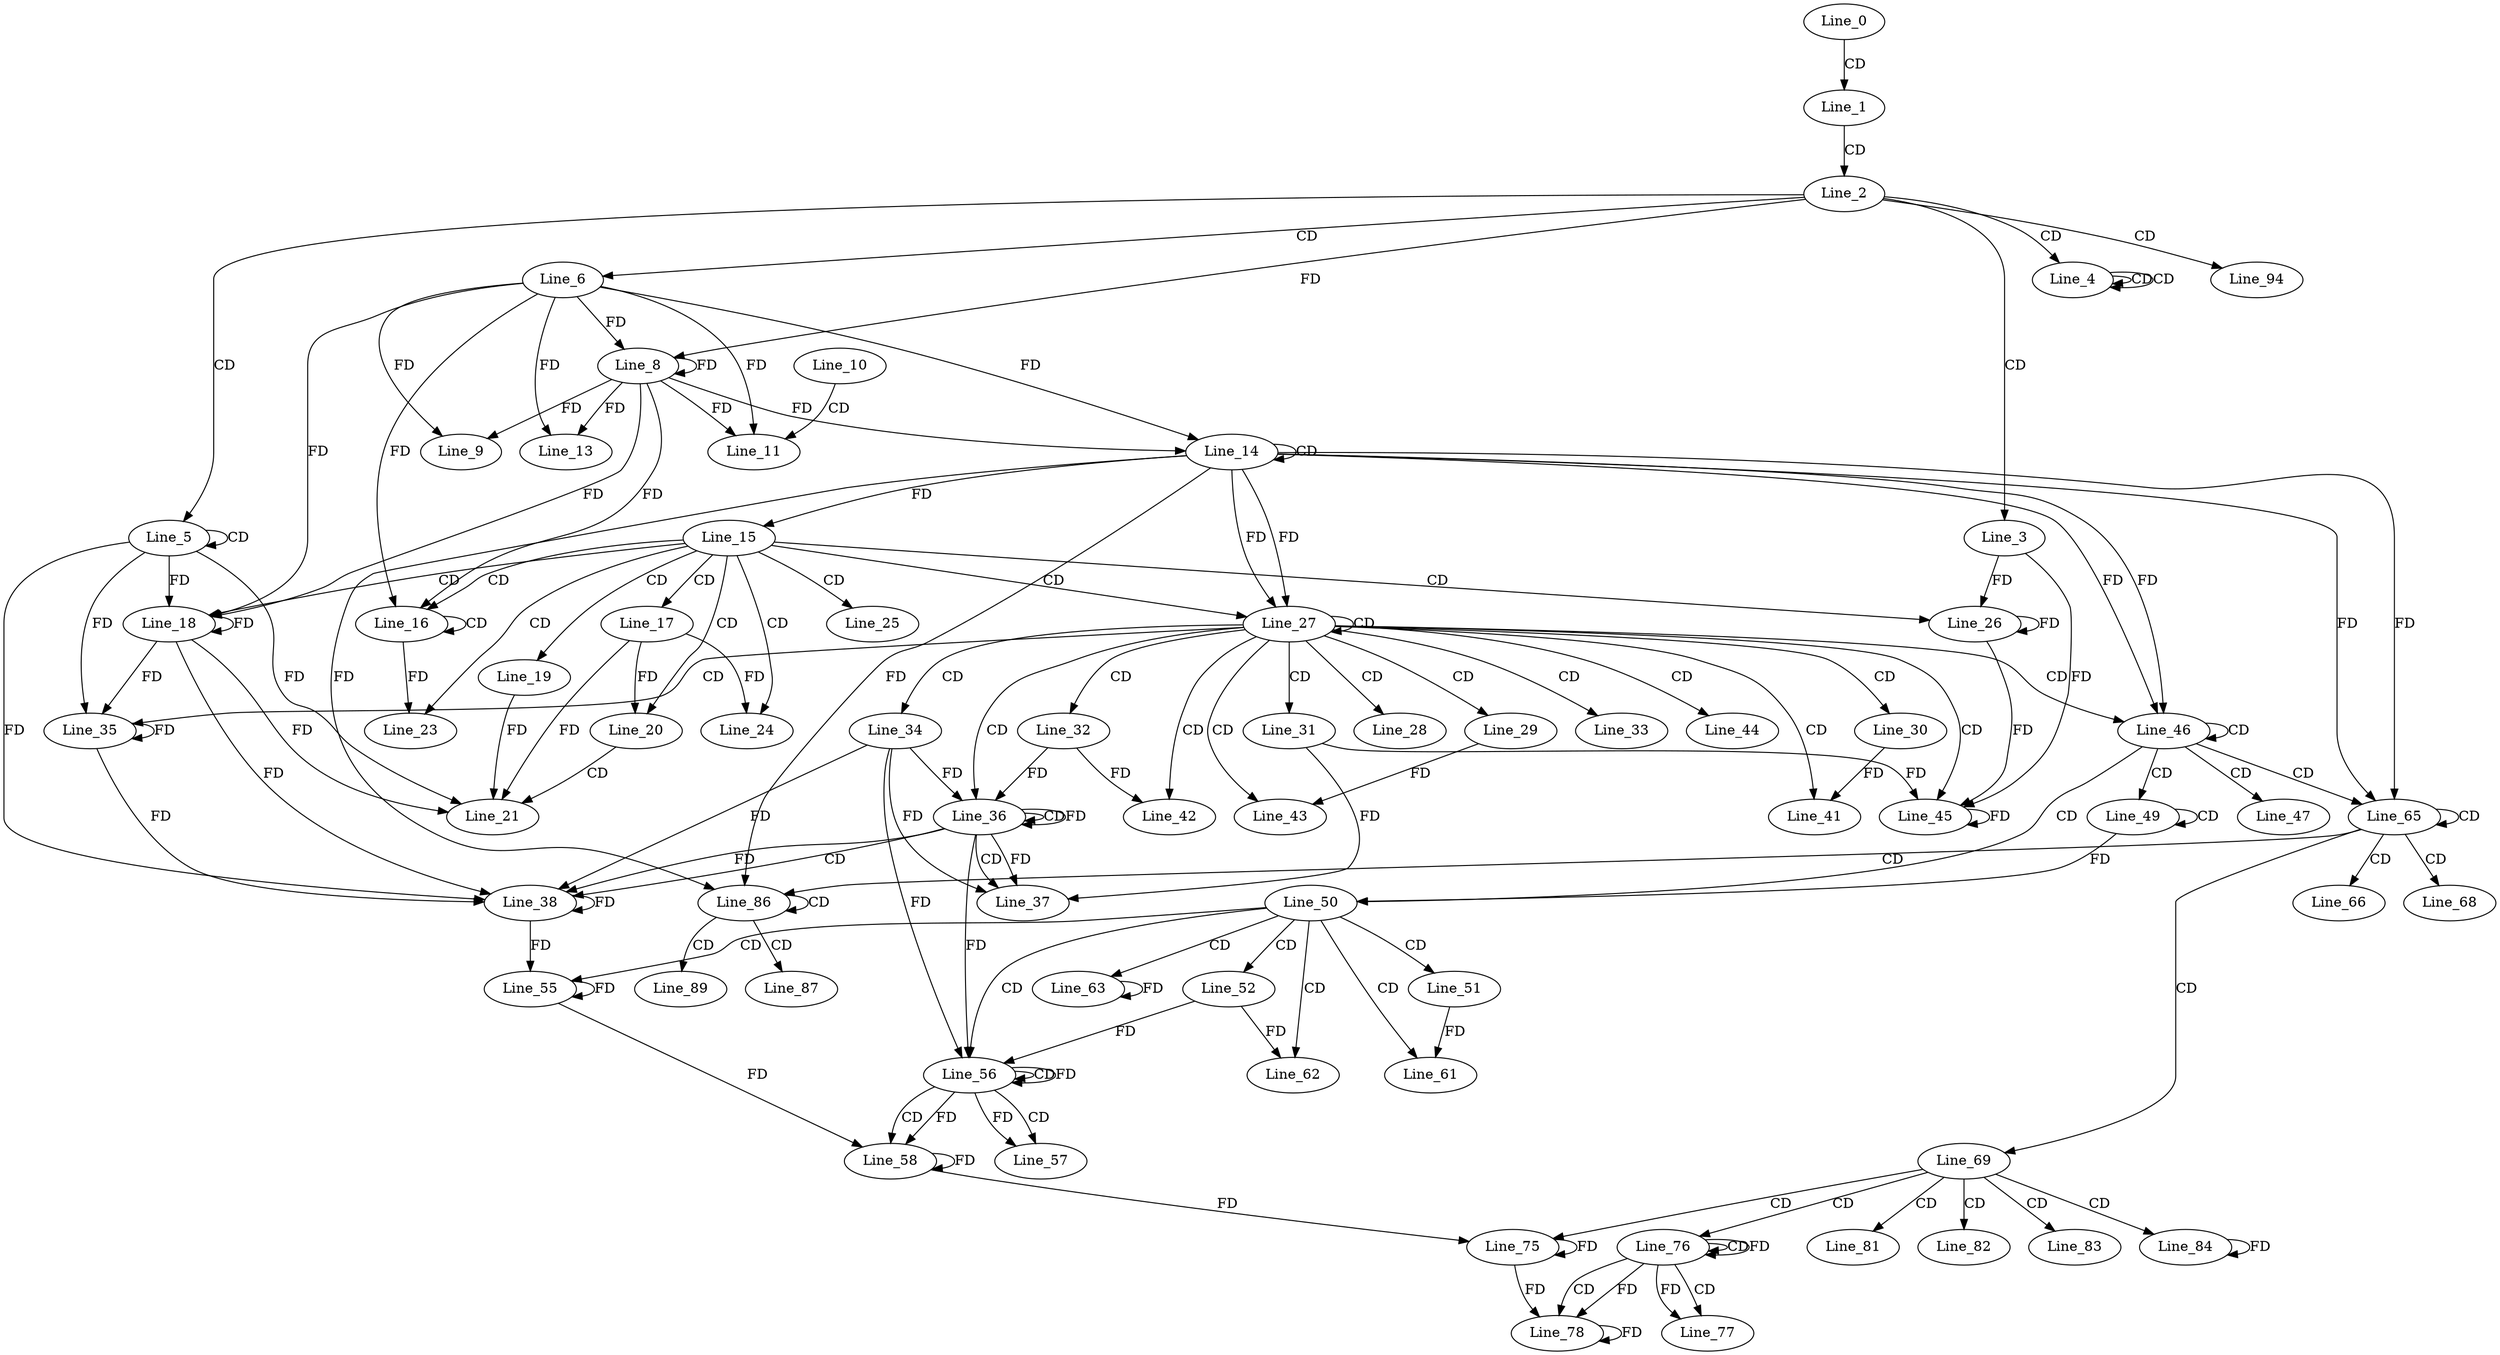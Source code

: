 digraph G {
  Line_0;
  Line_1;
  Line_2;
  Line_3;
  Line_4;
  Line_4;
  Line_4;
  Line_5;
  Line_5;
  Line_6;
  Line_8;
  Line_8;
  Line_9;
  Line_10;
  Line_11;
  Line_13;
  Line_14;
  Line_14;
  Line_15;
  Line_15;
  Line_15;
  Line_15;
  Line_16;
  Line_16;
  Line_17;
  Line_18;
  Line_18;
  Line_19;
  Line_20;
  Line_21;
  Line_23;
  Line_24;
  Line_25;
  Line_26;
  Line_27;
  Line_27;
  Line_28;
  Line_29;
  Line_30;
  Line_31;
  Line_32;
  Line_33;
  Line_34;
  Line_35;
  Line_36;
  Line_36;
  Line_36;
  Line_37;
  Line_38;
  Line_41;
  Line_42;
  Line_43;
  Line_44;
  Line_45;
  Line_45;
  Line_46;
  Line_46;
  Line_47;
  Line_49;
  Line_49;
  Line_50;
  Line_51;
  Line_52;
  Line_55;
  Line_56;
  Line_56;
  Line_56;
  Line_57;
  Line_58;
  Line_61;
  Line_62;
  Line_63;
  Line_63;
  Line_65;
  Line_65;
  Line_66;
  Line_68;
  Line_69;
  Line_75;
  Line_76;
  Line_76;
  Line_76;
  Line_77;
  Line_78;
  Line_81;
  Line_82;
  Line_83;
  Line_84;
  Line_84;
  Line_86;
  Line_86;
  Line_87;
  Line_89;
  Line_94;
  Line_0 -> Line_1 [ label="CD" ];
  Line_1 -> Line_2 [ label="CD" ];
  Line_2 -> Line_3 [ label="CD" ];
  Line_2 -> Line_4 [ label="CD" ];
  Line_4 -> Line_4 [ label="CD" ];
  Line_4 -> Line_4 [ label="CD" ];
  Line_2 -> Line_5 [ label="CD" ];
  Line_5 -> Line_5 [ label="CD" ];
  Line_2 -> Line_6 [ label="CD" ];
  Line_6 -> Line_8 [ label="FD" ];
  Line_8 -> Line_8 [ label="FD" ];
  Line_2 -> Line_8 [ label="FD" ];
  Line_6 -> Line_9 [ label="FD" ];
  Line_8 -> Line_9 [ label="FD" ];
  Line_10 -> Line_11 [ label="CD" ];
  Line_6 -> Line_11 [ label="FD" ];
  Line_8 -> Line_11 [ label="FD" ];
  Line_6 -> Line_13 [ label="FD" ];
  Line_8 -> Line_13 [ label="FD" ];
  Line_14 -> Line_14 [ label="CD" ];
  Line_6 -> Line_14 [ label="FD" ];
  Line_8 -> Line_14 [ label="FD" ];
  Line_14 -> Line_15 [ label="FD" ];
  Line_15 -> Line_16 [ label="CD" ];
  Line_16 -> Line_16 [ label="CD" ];
  Line_6 -> Line_16 [ label="FD" ];
  Line_8 -> Line_16 [ label="FD" ];
  Line_15 -> Line_17 [ label="CD" ];
  Line_15 -> Line_18 [ label="CD" ];
  Line_5 -> Line_18 [ label="FD" ];
  Line_18 -> Line_18 [ label="FD" ];
  Line_6 -> Line_18 [ label="FD" ];
  Line_8 -> Line_18 [ label="FD" ];
  Line_15 -> Line_19 [ label="CD" ];
  Line_15 -> Line_20 [ label="CD" ];
  Line_17 -> Line_20 [ label="FD" ];
  Line_20 -> Line_21 [ label="CD" ];
  Line_17 -> Line_21 [ label="FD" ];
  Line_19 -> Line_21 [ label="FD" ];
  Line_5 -> Line_21 [ label="FD" ];
  Line_18 -> Line_21 [ label="FD" ];
  Line_15 -> Line_23 [ label="CD" ];
  Line_16 -> Line_23 [ label="FD" ];
  Line_15 -> Line_24 [ label="CD" ];
  Line_17 -> Line_24 [ label="FD" ];
  Line_15 -> Line_25 [ label="CD" ];
  Line_15 -> Line_26 [ label="CD" ];
  Line_3 -> Line_26 [ label="FD" ];
  Line_26 -> Line_26 [ label="FD" ];
  Line_15 -> Line_27 [ label="CD" ];
  Line_14 -> Line_27 [ label="FD" ];
  Line_27 -> Line_27 [ label="CD" ];
  Line_14 -> Line_27 [ label="FD" ];
  Line_27 -> Line_28 [ label="CD" ];
  Line_27 -> Line_29 [ label="CD" ];
  Line_27 -> Line_30 [ label="CD" ];
  Line_27 -> Line_31 [ label="CD" ];
  Line_27 -> Line_32 [ label="CD" ];
  Line_27 -> Line_33 [ label="CD" ];
  Line_27 -> Line_34 [ label="CD" ];
  Line_27 -> Line_35 [ label="CD" ];
  Line_5 -> Line_35 [ label="FD" ];
  Line_18 -> Line_35 [ label="FD" ];
  Line_35 -> Line_35 [ label="FD" ];
  Line_27 -> Line_36 [ label="CD" ];
  Line_36 -> Line_36 [ label="CD" ];
  Line_36 -> Line_36 [ label="FD" ];
  Line_34 -> Line_36 [ label="FD" ];
  Line_32 -> Line_36 [ label="FD" ];
  Line_36 -> Line_37 [ label="CD" ];
  Line_31 -> Line_37 [ label="FD" ];
  Line_36 -> Line_37 [ label="FD" ];
  Line_34 -> Line_37 [ label="FD" ];
  Line_36 -> Line_38 [ label="CD" ];
  Line_38 -> Line_38 [ label="FD" ];
  Line_5 -> Line_38 [ label="FD" ];
  Line_18 -> Line_38 [ label="FD" ];
  Line_35 -> Line_38 [ label="FD" ];
  Line_36 -> Line_38 [ label="FD" ];
  Line_34 -> Line_38 [ label="FD" ];
  Line_27 -> Line_41 [ label="CD" ];
  Line_30 -> Line_41 [ label="FD" ];
  Line_27 -> Line_42 [ label="CD" ];
  Line_32 -> Line_42 [ label="FD" ];
  Line_27 -> Line_43 [ label="CD" ];
  Line_29 -> Line_43 [ label="FD" ];
  Line_27 -> Line_44 [ label="CD" ];
  Line_27 -> Line_45 [ label="CD" ];
  Line_3 -> Line_45 [ label="FD" ];
  Line_26 -> Line_45 [ label="FD" ];
  Line_45 -> Line_45 [ label="FD" ];
  Line_31 -> Line_45 [ label="FD" ];
  Line_27 -> Line_46 [ label="CD" ];
  Line_14 -> Line_46 [ label="FD" ];
  Line_46 -> Line_46 [ label="CD" ];
  Line_14 -> Line_46 [ label="FD" ];
  Line_46 -> Line_47 [ label="CD" ];
  Line_46 -> Line_49 [ label="CD" ];
  Line_49 -> Line_49 [ label="CD" ];
  Line_46 -> Line_50 [ label="CD" ];
  Line_49 -> Line_50 [ label="FD" ];
  Line_50 -> Line_51 [ label="CD" ];
  Line_50 -> Line_52 [ label="CD" ];
  Line_50 -> Line_55 [ label="CD" ];
  Line_38 -> Line_55 [ label="FD" ];
  Line_55 -> Line_55 [ label="FD" ];
  Line_50 -> Line_56 [ label="CD" ];
  Line_56 -> Line_56 [ label="CD" ];
  Line_56 -> Line_56 [ label="FD" ];
  Line_36 -> Line_56 [ label="FD" ];
  Line_34 -> Line_56 [ label="FD" ];
  Line_52 -> Line_56 [ label="FD" ];
  Line_56 -> Line_57 [ label="CD" ];
  Line_56 -> Line_57 [ label="FD" ];
  Line_56 -> Line_58 [ label="CD" ];
  Line_58 -> Line_58 [ label="FD" ];
  Line_55 -> Line_58 [ label="FD" ];
  Line_56 -> Line_58 [ label="FD" ];
  Line_50 -> Line_61 [ label="CD" ];
  Line_51 -> Line_61 [ label="FD" ];
  Line_50 -> Line_62 [ label="CD" ];
  Line_52 -> Line_62 [ label="FD" ];
  Line_50 -> Line_63 [ label="CD" ];
  Line_63 -> Line_63 [ label="FD" ];
  Line_46 -> Line_65 [ label="CD" ];
  Line_14 -> Line_65 [ label="FD" ];
  Line_65 -> Line_65 [ label="CD" ];
  Line_14 -> Line_65 [ label="FD" ];
  Line_65 -> Line_66 [ label="CD" ];
  Line_65 -> Line_68 [ label="CD" ];
  Line_65 -> Line_69 [ label="CD" ];
  Line_69 -> Line_75 [ label="CD" ];
  Line_58 -> Line_75 [ label="FD" ];
  Line_75 -> Line_75 [ label="FD" ];
  Line_69 -> Line_76 [ label="CD" ];
  Line_76 -> Line_76 [ label="CD" ];
  Line_76 -> Line_76 [ label="FD" ];
  Line_76 -> Line_77 [ label="CD" ];
  Line_76 -> Line_77 [ label="FD" ];
  Line_76 -> Line_78 [ label="CD" ];
  Line_78 -> Line_78 [ label="FD" ];
  Line_75 -> Line_78 [ label="FD" ];
  Line_76 -> Line_78 [ label="FD" ];
  Line_69 -> Line_81 [ label="CD" ];
  Line_69 -> Line_82 [ label="CD" ];
  Line_69 -> Line_83 [ label="CD" ];
  Line_69 -> Line_84 [ label="CD" ];
  Line_84 -> Line_84 [ label="FD" ];
  Line_65 -> Line_86 [ label="CD" ];
  Line_14 -> Line_86 [ label="FD" ];
  Line_86 -> Line_86 [ label="CD" ];
  Line_14 -> Line_86 [ label="FD" ];
  Line_86 -> Line_87 [ label="CD" ];
  Line_86 -> Line_89 [ label="CD" ];
  Line_2 -> Line_94 [ label="CD" ];
}
